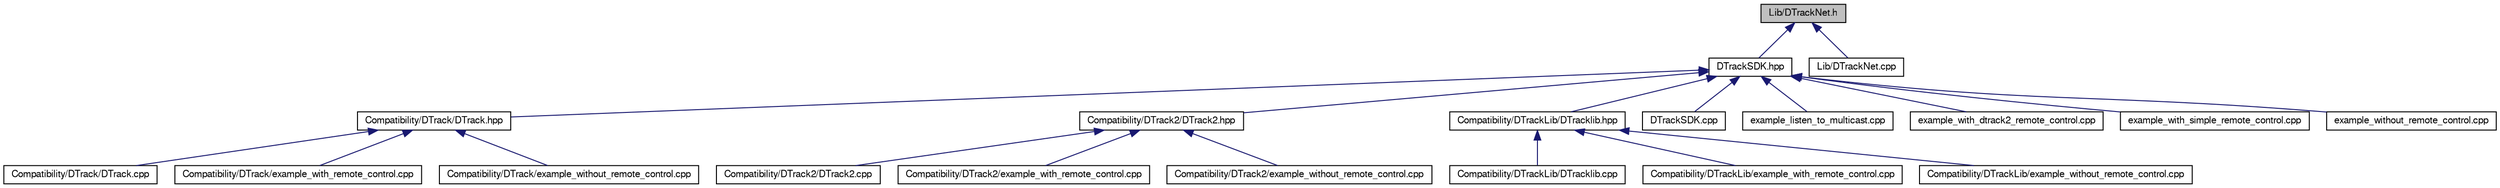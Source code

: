 digraph G
{
  edge [fontname="FreeSans",fontsize=10,labelfontname="FreeSans",labelfontsize=10];
  node [fontname="FreeSans",fontsize=10,shape=record];
  Node1 [label="Lib/DTrackNet.h",height=0.2,width=0.4,color="black", fillcolor="grey75", style="filled" fontcolor="black"];
  Node1 -> Node2 [dir=back,color="midnightblue",fontsize=10,style="solid",fontname="FreeSans"];
  Node2 [label="DTrackSDK.hpp",height=0.2,width=0.4,color="black", fillcolor="white", style="filled",URL="$_d_track_s_d_k_8hpp.html"];
  Node2 -> Node3 [dir=back,color="midnightblue",fontsize=10,style="solid",fontname="FreeSans"];
  Node3 [label="Compatibility/DTrack/DTrack.hpp",height=0.2,width=0.4,color="black", fillcolor="white", style="filled",URL="$_compatibility_2_d_track_2_d_track_8hpp.html"];
  Node3 -> Node4 [dir=back,color="midnightblue",fontsize=10,style="solid",fontname="FreeSans"];
  Node4 [label="Compatibility/DTrack/DTrack.cpp",height=0.2,width=0.4,color="black", fillcolor="white", style="filled",URL="$_compatibility_2_d_track_2_d_track_8cpp.html"];
  Node3 -> Node5 [dir=back,color="midnightblue",fontsize=10,style="solid",fontname="FreeSans"];
  Node5 [label="Compatibility/DTrack/example_with_remote_control.cpp",height=0.2,width=0.4,color="black", fillcolor="white", style="filled",URL="$_compatibility_2_d_track_2example__with__remote__control_8cpp.html"];
  Node3 -> Node6 [dir=back,color="midnightblue",fontsize=10,style="solid",fontname="FreeSans"];
  Node6 [label="Compatibility/DTrack/example_without_remote_control.cpp",height=0.2,width=0.4,color="black", fillcolor="white", style="filled",URL="$_compatibility_2_d_track_2example__without__remote__control_8cpp.html"];
  Node2 -> Node7 [dir=back,color="midnightblue",fontsize=10,style="solid",fontname="FreeSans"];
  Node7 [label="Compatibility/DTrack2/DTrack2.hpp",height=0.2,width=0.4,color="black", fillcolor="white", style="filled",URL="$_compatibility_2_d_track2_2_d_track2_8hpp.html"];
  Node7 -> Node8 [dir=back,color="midnightblue",fontsize=10,style="solid",fontname="FreeSans"];
  Node8 [label="Compatibility/DTrack2/DTrack2.cpp",height=0.2,width=0.4,color="black", fillcolor="white", style="filled",URL="$_compatibility_2_d_track2_2_d_track2_8cpp.html"];
  Node7 -> Node9 [dir=back,color="midnightblue",fontsize=10,style="solid",fontname="FreeSans"];
  Node9 [label="Compatibility/DTrack2/example_with_remote_control.cpp",height=0.2,width=0.4,color="black", fillcolor="white", style="filled",URL="$_compatibility_2_d_track2_2example__with__remote__control_8cpp.html"];
  Node7 -> Node10 [dir=back,color="midnightblue",fontsize=10,style="solid",fontname="FreeSans"];
  Node10 [label="Compatibility/DTrack2/example_without_remote_control.cpp",height=0.2,width=0.4,color="black", fillcolor="white", style="filled",URL="$_compatibility_2_d_track2_2example__without__remote__control_8cpp.html"];
  Node2 -> Node11 [dir=back,color="midnightblue",fontsize=10,style="solid",fontname="FreeSans"];
  Node11 [label="Compatibility/DTrackLib/DTracklib.hpp",height=0.2,width=0.4,color="black", fillcolor="white", style="filled",URL="$_compatibility_2_d_track_lib_2_d_tracklib_8hpp.html"];
  Node11 -> Node12 [dir=back,color="midnightblue",fontsize=10,style="solid",fontname="FreeSans"];
  Node12 [label="Compatibility/DTrackLib/DTracklib.cpp",height=0.2,width=0.4,color="black", fillcolor="white", style="filled",URL="$_compatibility_2_d_track_lib_2_d_tracklib_8cpp.html"];
  Node11 -> Node13 [dir=back,color="midnightblue",fontsize=10,style="solid",fontname="FreeSans"];
  Node13 [label="Compatibility/DTrackLib/example_with_remote_control.cpp",height=0.2,width=0.4,color="black", fillcolor="white", style="filled",URL="$_compatibility_2_d_track_lib_2example__with__remote__control_8cpp.html"];
  Node11 -> Node14 [dir=back,color="midnightblue",fontsize=10,style="solid",fontname="FreeSans"];
  Node14 [label="Compatibility/DTrackLib/example_without_remote_control.cpp",height=0.2,width=0.4,color="black", fillcolor="white", style="filled",URL="$_compatibility_2_d_track_lib_2example__without__remote__control_8cpp.html"];
  Node2 -> Node15 [dir=back,color="midnightblue",fontsize=10,style="solid",fontname="FreeSans"];
  Node15 [label="DTrackSDK.cpp",height=0.2,width=0.4,color="black", fillcolor="white", style="filled",URL="$_d_track_s_d_k_8cpp.html"];
  Node2 -> Node16 [dir=back,color="midnightblue",fontsize=10,style="solid",fontname="FreeSans"];
  Node16 [label="example_listen_to_multicast.cpp",height=0.2,width=0.4,color="black", fillcolor="white", style="filled",URL="$example__listen__to__multicast_8cpp.html"];
  Node2 -> Node17 [dir=back,color="midnightblue",fontsize=10,style="solid",fontname="FreeSans"];
  Node17 [label="example_with_dtrack2_remote_control.cpp",height=0.2,width=0.4,color="black", fillcolor="white", style="filled",URL="$example__with__dtrack2__remote__control_8cpp.html"];
  Node2 -> Node18 [dir=back,color="midnightblue",fontsize=10,style="solid",fontname="FreeSans"];
  Node18 [label="example_with_simple_remote_control.cpp",height=0.2,width=0.4,color="black", fillcolor="white", style="filled",URL="$example__with__simple__remote__control_8cpp.html"];
  Node2 -> Node19 [dir=back,color="midnightblue",fontsize=10,style="solid",fontname="FreeSans"];
  Node19 [label="example_without_remote_control.cpp",height=0.2,width=0.4,color="black", fillcolor="white", style="filled",URL="$example__without__remote__control_8cpp.html"];
  Node1 -> Node20 [dir=back,color="midnightblue",fontsize=10,style="solid",fontname="FreeSans"];
  Node20 [label="Lib/DTrackNet.cpp",height=0.2,width=0.4,color="black", fillcolor="white", style="filled",URL="$_lib_2_d_track_net_8cpp.html"];
}
